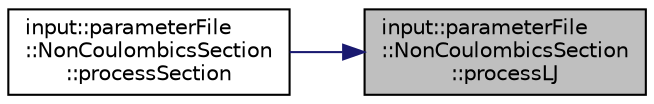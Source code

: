 digraph "input::parameterFile::NonCoulombicsSection::processLJ"
{
 // LATEX_PDF_SIZE
  edge [fontname="Helvetica",fontsize="10",labelfontname="Helvetica",labelfontsize="10"];
  node [fontname="Helvetica",fontsize="10",shape=record];
  rankdir="RL";
  Node1 [label="input::parameterFile\l::NonCoulombicsSection\l::processLJ",height=0.2,width=0.4,color="black", fillcolor="grey75", style="filled", fontcolor="black",tooltip="processes the LJ nonCoulombics section of the parameter file and adds the LJ pair to the nonCoulombic..."];
  Node1 -> Node2 [dir="back",color="midnightblue",fontsize="10",style="solid",fontname="Helvetica"];
  Node2 [label="input::parameterFile\l::NonCoulombicsSection\l::processSection",height=0.2,width=0.4,color="black", fillcolor="white", style="filled",URL="$classinput_1_1parameterFile_1_1NonCoulombicsSection.html#aa5f8d754a6be93755ec39f1c27700692",tooltip="determines which nonCoulombic type is processed"];
}

